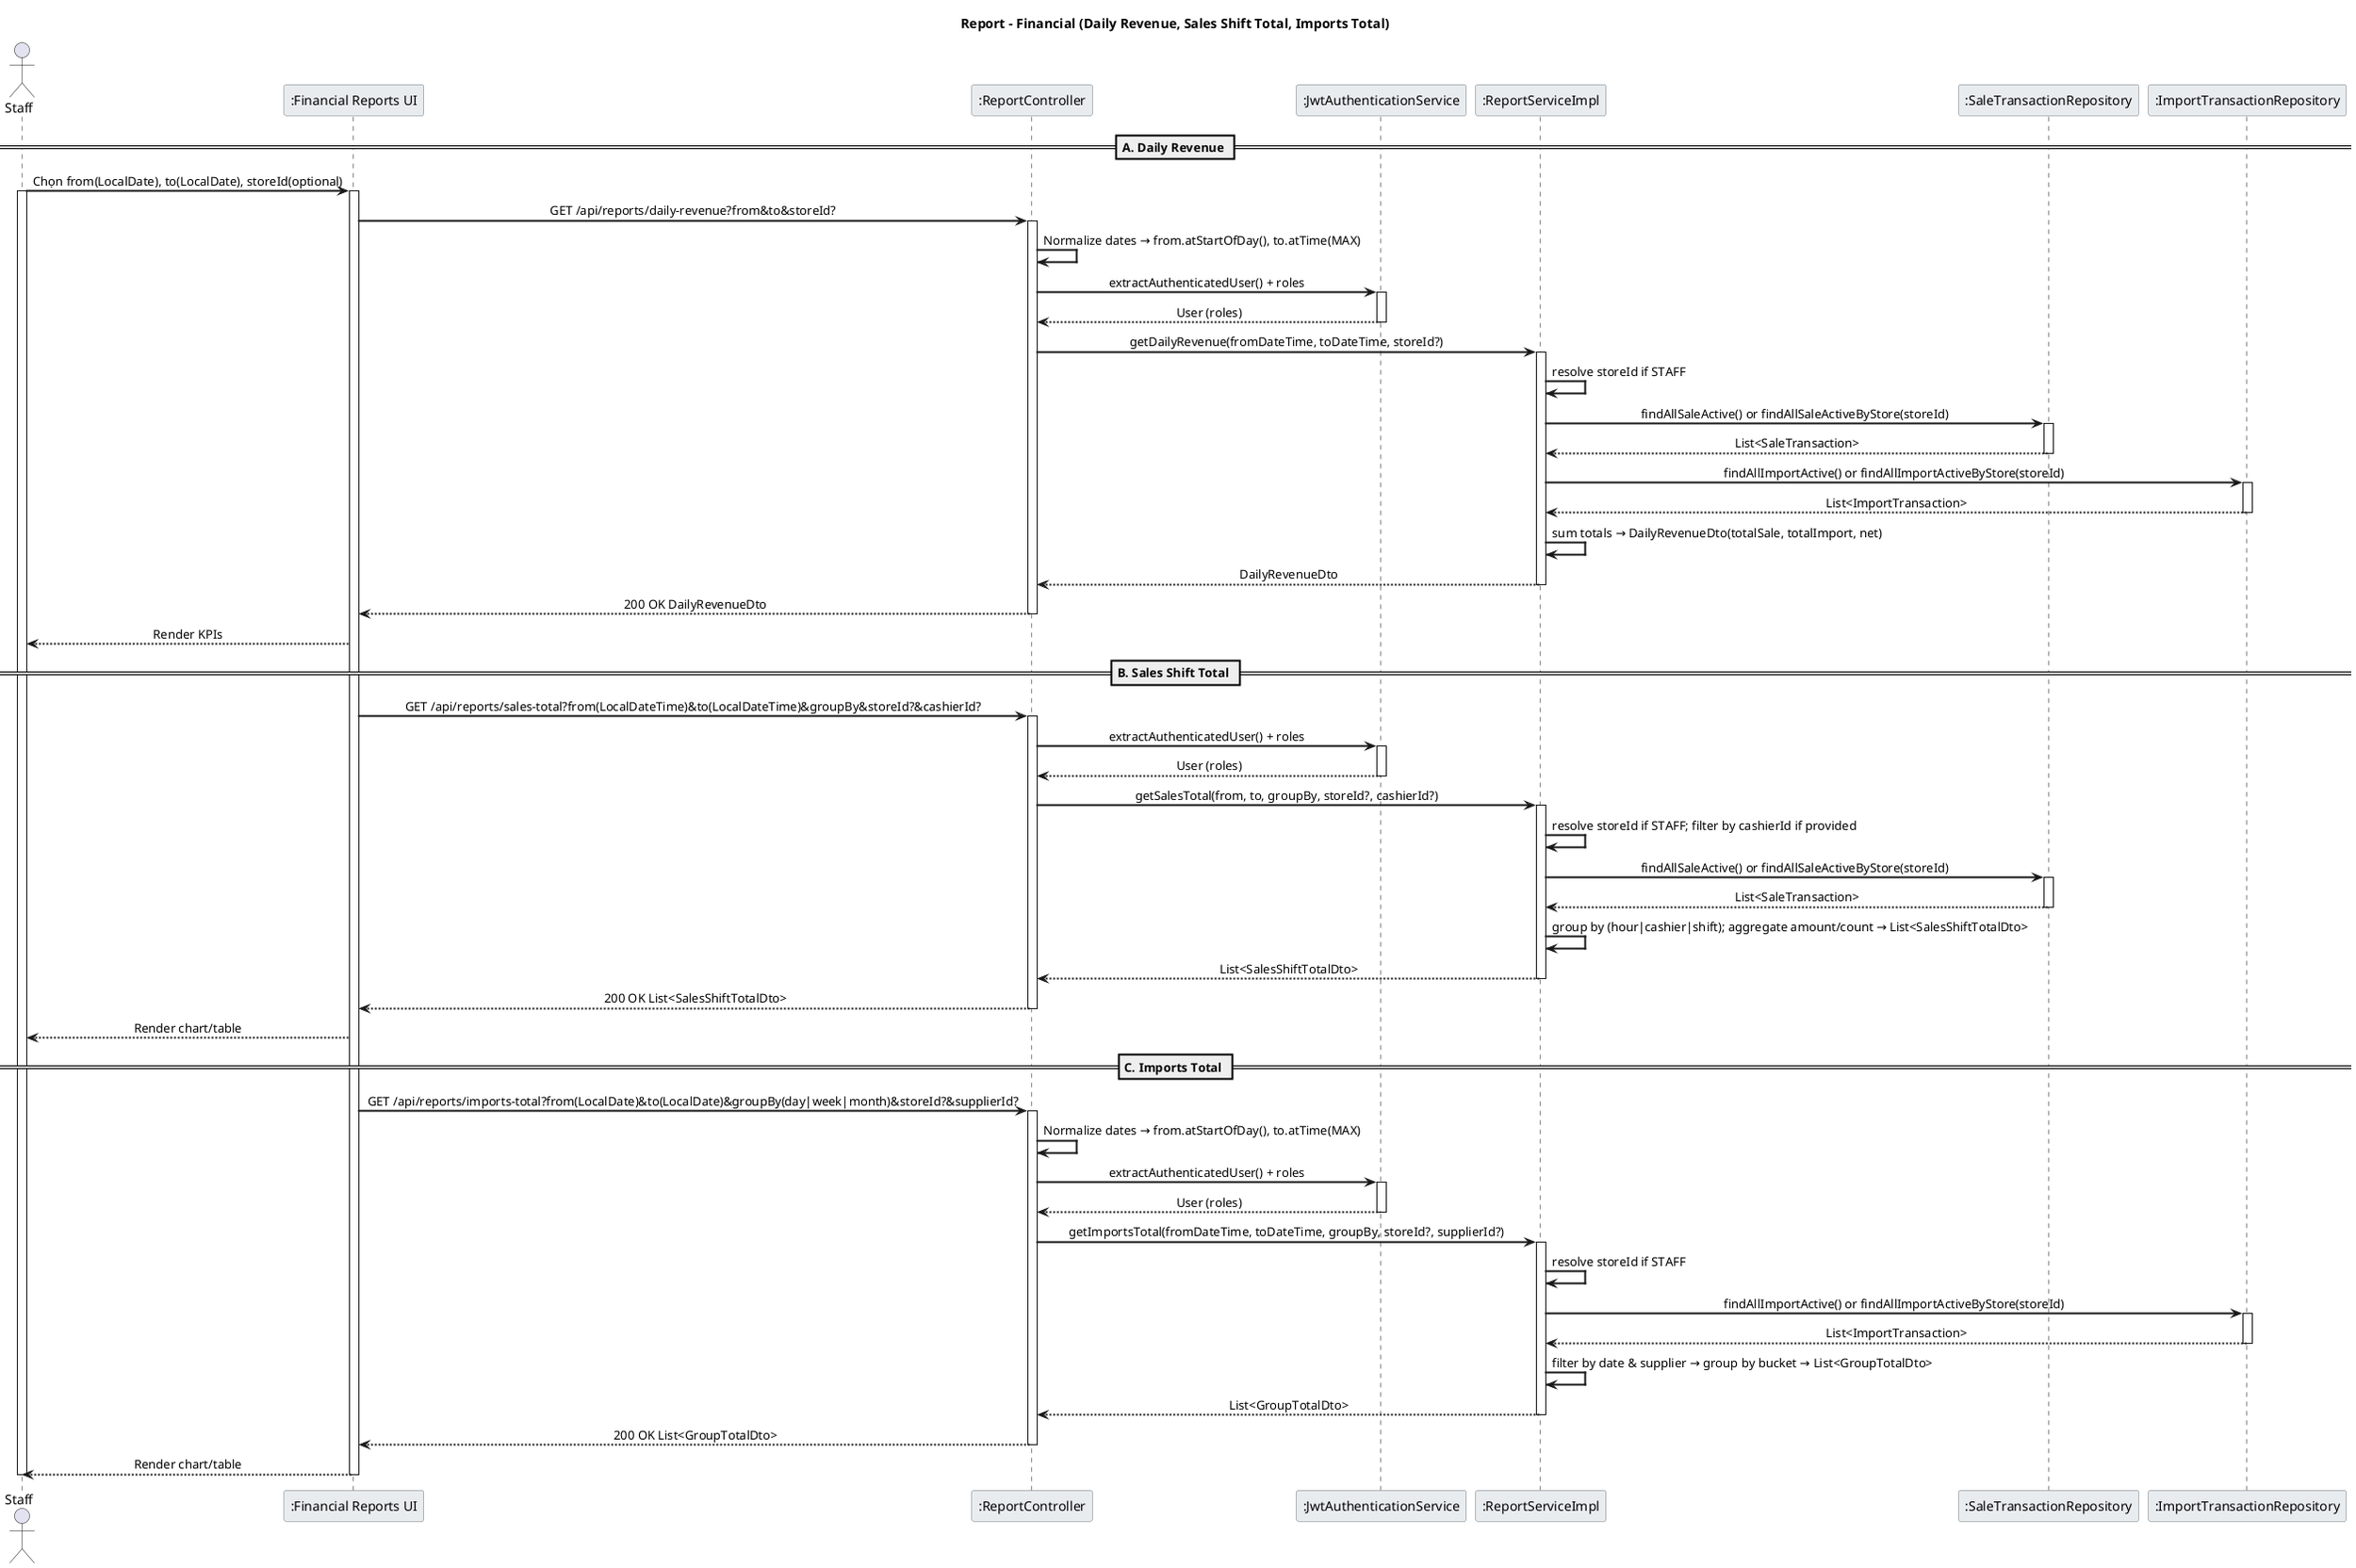 @startuml Report_Financial_Sequence

skinparam backgroundColor white
skinparam sequenceArrowThickness 2
skinparam sequenceMessageAlign center
skinparam sequenceGroupBodyBackgroundColor #F8F9FA
skinparam sequenceParticipantBorderColor #6C757D
skinparam sequenceParticipantBackgroundColor #E9ECEF
skinparam sequenceLifeLineStroke dash

title Report – Financial (Daily Revenue, Sales Shift Total, Imports Total)

actor Staff
participant ":Financial Reports UI" as UI
participant ":ReportController" as RC
participant ":JwtAuthenticationService" as Auth
participant ":ReportServiceImpl" as RS
participant ":SaleTransactionRepository" as SaleRepo
participant ":ImportTransactionRepository" as ImportRepo

== A. Daily Revenue ==
Staff -> UI: Chọn from(LocalDate), to(LocalDate), storeId(optional)
activate Staff
activate UI
UI -> RC: GET /api/reports/daily-revenue?from&to&storeId?
activate RC
RC -> RC: Normalize dates → from.atStartOfDay(), to.atTime(MAX)
RC -> Auth: extractAuthenticatedUser() + roles
activate Auth
Auth --> RC: User (roles)
deactivate Auth
RC -> RS: getDailyRevenue(fromDateTime, toDateTime, storeId?)
activate RS
RS -> RS: resolve storeId if STAFF
RS -> SaleRepo: findAllSaleActive() or findAllSaleActiveByStore(storeId)
activate SaleRepo
SaleRepo --> RS: List<SaleTransaction>
deactivate SaleRepo
RS -> ImportRepo: findAllImportActive() or findAllImportActiveByStore(storeId)
activate ImportRepo
ImportRepo --> RS: List<ImportTransaction>
deactivate ImportRepo
RS -> RS: sum totals → DailyRevenueDto(totalSale, totalImport, net)
RS --> RC: DailyRevenueDto
deactivate RS
RC --> UI: 200 OK DailyRevenueDto
deactivate RC
UI --> Staff: Render KPIs

== B. Sales Shift Total ==
UI -> RC: GET /api/reports/sales-total?from(LocalDateTime)&to(LocalDateTime)&groupBy&storeId?&cashierId?
activate RC
RC -> Auth: extractAuthenticatedUser() + roles
activate Auth
Auth --> RC: User (roles)
deactivate Auth
RC -> RS: getSalesTotal(from, to, groupBy, storeId?, cashierId?)
activate RS
RS -> RS: resolve storeId if STAFF; filter by cashierId if provided
RS -> SaleRepo: findAllSaleActive() or findAllSaleActiveByStore(storeId)
activate SaleRepo
SaleRepo --> RS: List<SaleTransaction>
deactivate SaleRepo
RS -> RS: group by (hour|cashier|shift); aggregate amount/count → List<SalesShiftTotalDto>
RS --> RC: List<SalesShiftTotalDto>
deactivate RS
RC --> UI: 200 OK List<SalesShiftTotalDto>
deactivate RC
UI --> Staff: Render chart/table

== C. Imports Total ==
UI -> RC: GET /api/reports/imports-total?from(LocalDate)&to(LocalDate)&groupBy(day|week|month)&storeId?&supplierId?
activate RC
RC -> RC: Normalize dates → from.atStartOfDay(), to.atTime(MAX)
RC -> Auth: extractAuthenticatedUser() + roles
activate Auth
Auth --> RC: User (roles)
deactivate Auth
RC -> RS: getImportsTotal(fromDateTime, toDateTime, groupBy, storeId?, supplierId?)
activate RS
RS -> RS: resolve storeId if STAFF
RS -> ImportRepo: findAllImportActive() or findAllImportActiveByStore(storeId)
activate ImportRepo
ImportRepo --> RS: List<ImportTransaction>
deactivate ImportRepo
RS -> RS: filter by date & supplier → group by bucket → List<GroupTotalDto>
RS --> RC: List<GroupTotalDto>
deactivate RS
RC --> UI: 200 OK List<GroupTotalDto>
deactivate RC
UI --> Staff: Render chart/table

deactivate UI
deactivate Staff

@enduml 